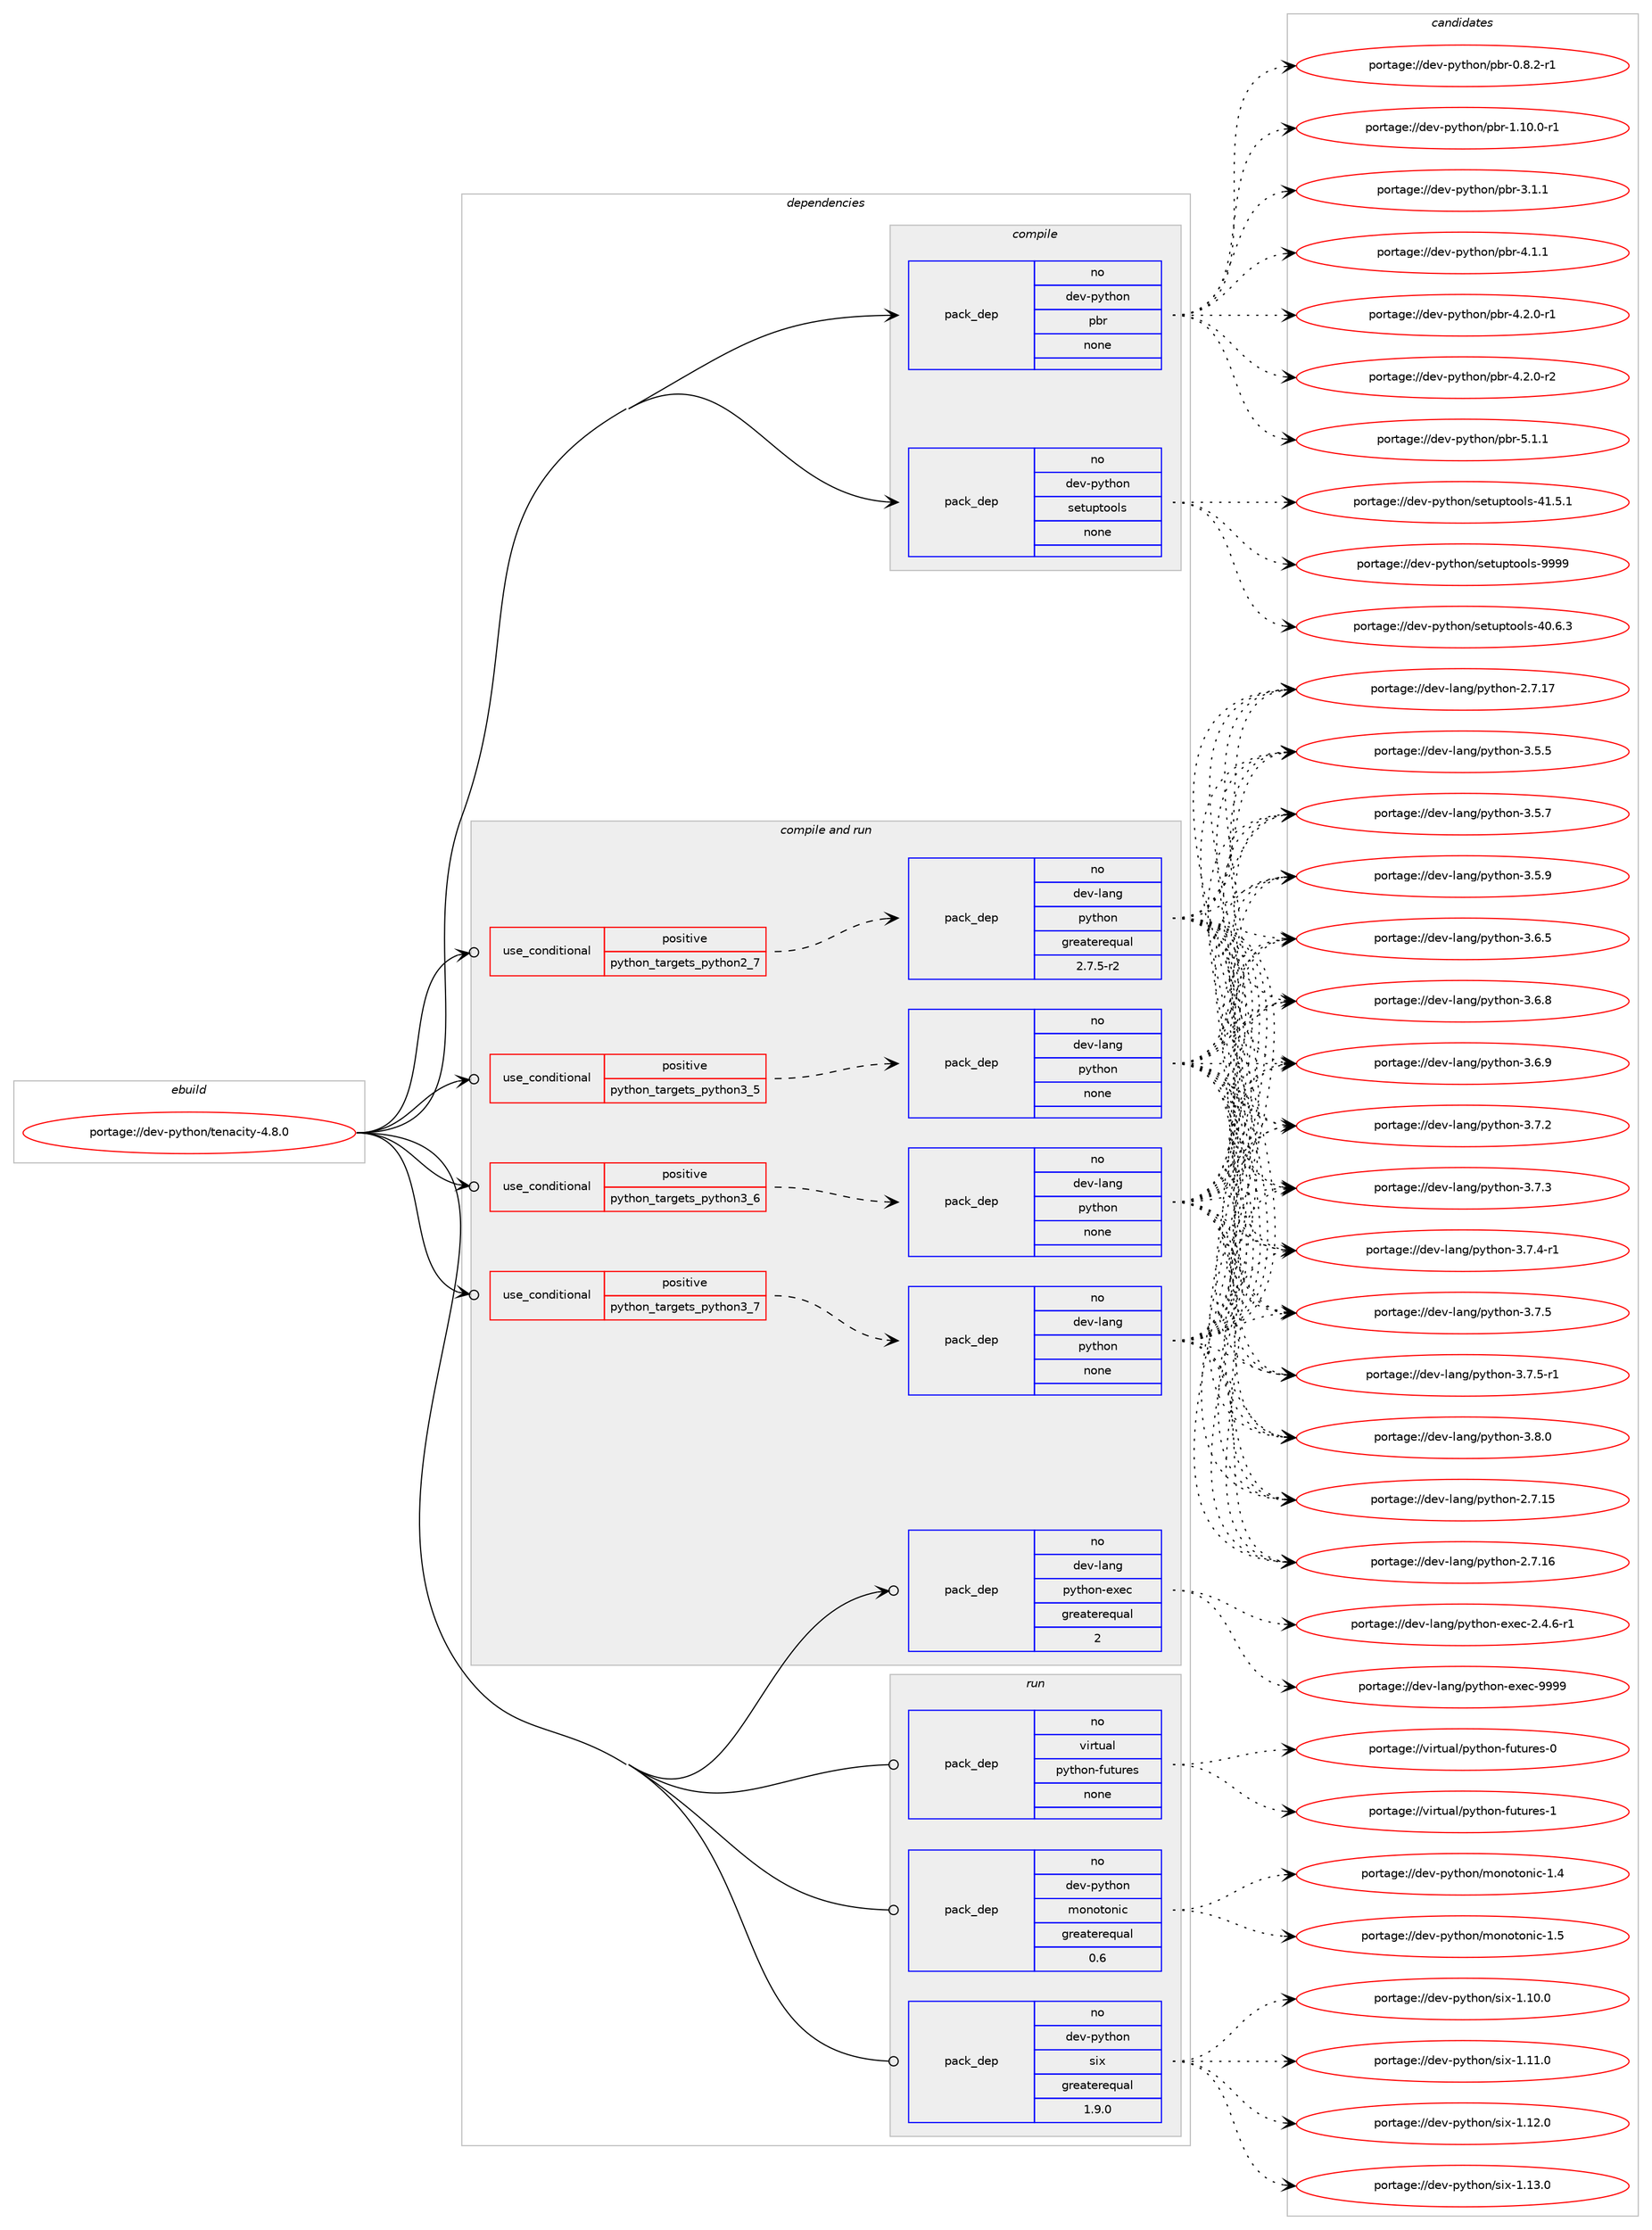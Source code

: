digraph prolog {

# *************
# Graph options
# *************

newrank=true;
concentrate=true;
compound=true;
graph [rankdir=LR,fontname=Helvetica,fontsize=10,ranksep=1.5];#, ranksep=2.5, nodesep=0.2];
edge  [arrowhead=vee];
node  [fontname=Helvetica,fontsize=10];

# **********
# The ebuild
# **********

subgraph cluster_leftcol {
color=gray;
rank=same;
label=<<i>ebuild</i>>;
id [label="portage://dev-python/tenacity-4.8.0", color=red, width=4, href="../dev-python/tenacity-4.8.0.svg"];
}

# ****************
# The dependencies
# ****************

subgraph cluster_midcol {
color=gray;
label=<<i>dependencies</i>>;
subgraph cluster_compile {
fillcolor="#eeeeee";
style=filled;
label=<<i>compile</i>>;
subgraph pack132304 {
dependency175335 [label=<<TABLE BORDER="0" CELLBORDER="1" CELLSPACING="0" CELLPADDING="4" WIDTH="220"><TR><TD ROWSPAN="6" CELLPADDING="30">pack_dep</TD></TR><TR><TD WIDTH="110">no</TD></TR><TR><TD>dev-python</TD></TR><TR><TD>pbr</TD></TR><TR><TD>none</TD></TR><TR><TD></TD></TR></TABLE>>, shape=none, color=blue];
}
id:e -> dependency175335:w [weight=20,style="solid",arrowhead="vee"];
subgraph pack132305 {
dependency175336 [label=<<TABLE BORDER="0" CELLBORDER="1" CELLSPACING="0" CELLPADDING="4" WIDTH="220"><TR><TD ROWSPAN="6" CELLPADDING="30">pack_dep</TD></TR><TR><TD WIDTH="110">no</TD></TR><TR><TD>dev-python</TD></TR><TR><TD>setuptools</TD></TR><TR><TD>none</TD></TR><TR><TD></TD></TR></TABLE>>, shape=none, color=blue];
}
id:e -> dependency175336:w [weight=20,style="solid",arrowhead="vee"];
}
subgraph cluster_compileandrun {
fillcolor="#eeeeee";
style=filled;
label=<<i>compile and run</i>>;
subgraph cond39627 {
dependency175337 [label=<<TABLE BORDER="0" CELLBORDER="1" CELLSPACING="0" CELLPADDING="4"><TR><TD ROWSPAN="3" CELLPADDING="10">use_conditional</TD></TR><TR><TD>positive</TD></TR><TR><TD>python_targets_python2_7</TD></TR></TABLE>>, shape=none, color=red];
subgraph pack132306 {
dependency175338 [label=<<TABLE BORDER="0" CELLBORDER="1" CELLSPACING="0" CELLPADDING="4" WIDTH="220"><TR><TD ROWSPAN="6" CELLPADDING="30">pack_dep</TD></TR><TR><TD WIDTH="110">no</TD></TR><TR><TD>dev-lang</TD></TR><TR><TD>python</TD></TR><TR><TD>greaterequal</TD></TR><TR><TD>2.7.5-r2</TD></TR></TABLE>>, shape=none, color=blue];
}
dependency175337:e -> dependency175338:w [weight=20,style="dashed",arrowhead="vee"];
}
id:e -> dependency175337:w [weight=20,style="solid",arrowhead="odotvee"];
subgraph cond39628 {
dependency175339 [label=<<TABLE BORDER="0" CELLBORDER="1" CELLSPACING="0" CELLPADDING="4"><TR><TD ROWSPAN="3" CELLPADDING="10">use_conditional</TD></TR><TR><TD>positive</TD></TR><TR><TD>python_targets_python3_5</TD></TR></TABLE>>, shape=none, color=red];
subgraph pack132307 {
dependency175340 [label=<<TABLE BORDER="0" CELLBORDER="1" CELLSPACING="0" CELLPADDING="4" WIDTH="220"><TR><TD ROWSPAN="6" CELLPADDING="30">pack_dep</TD></TR><TR><TD WIDTH="110">no</TD></TR><TR><TD>dev-lang</TD></TR><TR><TD>python</TD></TR><TR><TD>none</TD></TR><TR><TD></TD></TR></TABLE>>, shape=none, color=blue];
}
dependency175339:e -> dependency175340:w [weight=20,style="dashed",arrowhead="vee"];
}
id:e -> dependency175339:w [weight=20,style="solid",arrowhead="odotvee"];
subgraph cond39629 {
dependency175341 [label=<<TABLE BORDER="0" CELLBORDER="1" CELLSPACING="0" CELLPADDING="4"><TR><TD ROWSPAN="3" CELLPADDING="10">use_conditional</TD></TR><TR><TD>positive</TD></TR><TR><TD>python_targets_python3_6</TD></TR></TABLE>>, shape=none, color=red];
subgraph pack132308 {
dependency175342 [label=<<TABLE BORDER="0" CELLBORDER="1" CELLSPACING="0" CELLPADDING="4" WIDTH="220"><TR><TD ROWSPAN="6" CELLPADDING="30">pack_dep</TD></TR><TR><TD WIDTH="110">no</TD></TR><TR><TD>dev-lang</TD></TR><TR><TD>python</TD></TR><TR><TD>none</TD></TR><TR><TD></TD></TR></TABLE>>, shape=none, color=blue];
}
dependency175341:e -> dependency175342:w [weight=20,style="dashed",arrowhead="vee"];
}
id:e -> dependency175341:w [weight=20,style="solid",arrowhead="odotvee"];
subgraph cond39630 {
dependency175343 [label=<<TABLE BORDER="0" CELLBORDER="1" CELLSPACING="0" CELLPADDING="4"><TR><TD ROWSPAN="3" CELLPADDING="10">use_conditional</TD></TR><TR><TD>positive</TD></TR><TR><TD>python_targets_python3_7</TD></TR></TABLE>>, shape=none, color=red];
subgraph pack132309 {
dependency175344 [label=<<TABLE BORDER="0" CELLBORDER="1" CELLSPACING="0" CELLPADDING="4" WIDTH="220"><TR><TD ROWSPAN="6" CELLPADDING="30">pack_dep</TD></TR><TR><TD WIDTH="110">no</TD></TR><TR><TD>dev-lang</TD></TR><TR><TD>python</TD></TR><TR><TD>none</TD></TR><TR><TD></TD></TR></TABLE>>, shape=none, color=blue];
}
dependency175343:e -> dependency175344:w [weight=20,style="dashed",arrowhead="vee"];
}
id:e -> dependency175343:w [weight=20,style="solid",arrowhead="odotvee"];
subgraph pack132310 {
dependency175345 [label=<<TABLE BORDER="0" CELLBORDER="1" CELLSPACING="0" CELLPADDING="4" WIDTH="220"><TR><TD ROWSPAN="6" CELLPADDING="30">pack_dep</TD></TR><TR><TD WIDTH="110">no</TD></TR><TR><TD>dev-lang</TD></TR><TR><TD>python-exec</TD></TR><TR><TD>greaterequal</TD></TR><TR><TD>2</TD></TR></TABLE>>, shape=none, color=blue];
}
id:e -> dependency175345:w [weight=20,style="solid",arrowhead="odotvee"];
}
subgraph cluster_run {
fillcolor="#eeeeee";
style=filled;
label=<<i>run</i>>;
subgraph pack132311 {
dependency175346 [label=<<TABLE BORDER="0" CELLBORDER="1" CELLSPACING="0" CELLPADDING="4" WIDTH="220"><TR><TD ROWSPAN="6" CELLPADDING="30">pack_dep</TD></TR><TR><TD WIDTH="110">no</TD></TR><TR><TD>dev-python</TD></TR><TR><TD>monotonic</TD></TR><TR><TD>greaterequal</TD></TR><TR><TD>0.6</TD></TR></TABLE>>, shape=none, color=blue];
}
id:e -> dependency175346:w [weight=20,style="solid",arrowhead="odot"];
subgraph pack132312 {
dependency175347 [label=<<TABLE BORDER="0" CELLBORDER="1" CELLSPACING="0" CELLPADDING="4" WIDTH="220"><TR><TD ROWSPAN="6" CELLPADDING="30">pack_dep</TD></TR><TR><TD WIDTH="110">no</TD></TR><TR><TD>dev-python</TD></TR><TR><TD>six</TD></TR><TR><TD>greaterequal</TD></TR><TR><TD>1.9.0</TD></TR></TABLE>>, shape=none, color=blue];
}
id:e -> dependency175347:w [weight=20,style="solid",arrowhead="odot"];
subgraph pack132313 {
dependency175348 [label=<<TABLE BORDER="0" CELLBORDER="1" CELLSPACING="0" CELLPADDING="4" WIDTH="220"><TR><TD ROWSPAN="6" CELLPADDING="30">pack_dep</TD></TR><TR><TD WIDTH="110">no</TD></TR><TR><TD>virtual</TD></TR><TR><TD>python-futures</TD></TR><TR><TD>none</TD></TR><TR><TD></TD></TR></TABLE>>, shape=none, color=blue];
}
id:e -> dependency175348:w [weight=20,style="solid",arrowhead="odot"];
}
}

# **************
# The candidates
# **************

subgraph cluster_choices {
rank=same;
color=gray;
label=<<i>candidates</i>>;

subgraph choice132304 {
color=black;
nodesep=1;
choiceportage1001011184511212111610411111047112981144548465646504511449 [label="portage://dev-python/pbr-0.8.2-r1", color=red, width=4,href="../dev-python/pbr-0.8.2-r1.svg"];
choiceportage100101118451121211161041111104711298114454946494846484511449 [label="portage://dev-python/pbr-1.10.0-r1", color=red, width=4,href="../dev-python/pbr-1.10.0-r1.svg"];
choiceportage100101118451121211161041111104711298114455146494649 [label="portage://dev-python/pbr-3.1.1", color=red, width=4,href="../dev-python/pbr-3.1.1.svg"];
choiceportage100101118451121211161041111104711298114455246494649 [label="portage://dev-python/pbr-4.1.1", color=red, width=4,href="../dev-python/pbr-4.1.1.svg"];
choiceportage1001011184511212111610411111047112981144552465046484511449 [label="portage://dev-python/pbr-4.2.0-r1", color=red, width=4,href="../dev-python/pbr-4.2.0-r1.svg"];
choiceportage1001011184511212111610411111047112981144552465046484511450 [label="portage://dev-python/pbr-4.2.0-r2", color=red, width=4,href="../dev-python/pbr-4.2.0-r2.svg"];
choiceportage100101118451121211161041111104711298114455346494649 [label="portage://dev-python/pbr-5.1.1", color=red, width=4,href="../dev-python/pbr-5.1.1.svg"];
dependency175335:e -> choiceportage1001011184511212111610411111047112981144548465646504511449:w [style=dotted,weight="100"];
dependency175335:e -> choiceportage100101118451121211161041111104711298114454946494846484511449:w [style=dotted,weight="100"];
dependency175335:e -> choiceportage100101118451121211161041111104711298114455146494649:w [style=dotted,weight="100"];
dependency175335:e -> choiceportage100101118451121211161041111104711298114455246494649:w [style=dotted,weight="100"];
dependency175335:e -> choiceportage1001011184511212111610411111047112981144552465046484511449:w [style=dotted,weight="100"];
dependency175335:e -> choiceportage1001011184511212111610411111047112981144552465046484511450:w [style=dotted,weight="100"];
dependency175335:e -> choiceportage100101118451121211161041111104711298114455346494649:w [style=dotted,weight="100"];
}
subgraph choice132305 {
color=black;
nodesep=1;
choiceportage100101118451121211161041111104711510111611711211611111110811545524846544651 [label="portage://dev-python/setuptools-40.6.3", color=red, width=4,href="../dev-python/setuptools-40.6.3.svg"];
choiceportage100101118451121211161041111104711510111611711211611111110811545524946534649 [label="portage://dev-python/setuptools-41.5.1", color=red, width=4,href="../dev-python/setuptools-41.5.1.svg"];
choiceportage10010111845112121116104111110471151011161171121161111111081154557575757 [label="portage://dev-python/setuptools-9999", color=red, width=4,href="../dev-python/setuptools-9999.svg"];
dependency175336:e -> choiceportage100101118451121211161041111104711510111611711211611111110811545524846544651:w [style=dotted,weight="100"];
dependency175336:e -> choiceportage100101118451121211161041111104711510111611711211611111110811545524946534649:w [style=dotted,weight="100"];
dependency175336:e -> choiceportage10010111845112121116104111110471151011161171121161111111081154557575757:w [style=dotted,weight="100"];
}
subgraph choice132306 {
color=black;
nodesep=1;
choiceportage10010111845108971101034711212111610411111045504655464953 [label="portage://dev-lang/python-2.7.15", color=red, width=4,href="../dev-lang/python-2.7.15.svg"];
choiceportage10010111845108971101034711212111610411111045504655464954 [label="portage://dev-lang/python-2.7.16", color=red, width=4,href="../dev-lang/python-2.7.16.svg"];
choiceportage10010111845108971101034711212111610411111045504655464955 [label="portage://dev-lang/python-2.7.17", color=red, width=4,href="../dev-lang/python-2.7.17.svg"];
choiceportage100101118451089711010347112121116104111110455146534653 [label="portage://dev-lang/python-3.5.5", color=red, width=4,href="../dev-lang/python-3.5.5.svg"];
choiceportage100101118451089711010347112121116104111110455146534655 [label="portage://dev-lang/python-3.5.7", color=red, width=4,href="../dev-lang/python-3.5.7.svg"];
choiceportage100101118451089711010347112121116104111110455146534657 [label="portage://dev-lang/python-3.5.9", color=red, width=4,href="../dev-lang/python-3.5.9.svg"];
choiceportage100101118451089711010347112121116104111110455146544653 [label="portage://dev-lang/python-3.6.5", color=red, width=4,href="../dev-lang/python-3.6.5.svg"];
choiceportage100101118451089711010347112121116104111110455146544656 [label="portage://dev-lang/python-3.6.8", color=red, width=4,href="../dev-lang/python-3.6.8.svg"];
choiceportage100101118451089711010347112121116104111110455146544657 [label="portage://dev-lang/python-3.6.9", color=red, width=4,href="../dev-lang/python-3.6.9.svg"];
choiceportage100101118451089711010347112121116104111110455146554650 [label="portage://dev-lang/python-3.7.2", color=red, width=4,href="../dev-lang/python-3.7.2.svg"];
choiceportage100101118451089711010347112121116104111110455146554651 [label="portage://dev-lang/python-3.7.3", color=red, width=4,href="../dev-lang/python-3.7.3.svg"];
choiceportage1001011184510897110103471121211161041111104551465546524511449 [label="portage://dev-lang/python-3.7.4-r1", color=red, width=4,href="../dev-lang/python-3.7.4-r1.svg"];
choiceportage100101118451089711010347112121116104111110455146554653 [label="portage://dev-lang/python-3.7.5", color=red, width=4,href="../dev-lang/python-3.7.5.svg"];
choiceportage1001011184510897110103471121211161041111104551465546534511449 [label="portage://dev-lang/python-3.7.5-r1", color=red, width=4,href="../dev-lang/python-3.7.5-r1.svg"];
choiceportage100101118451089711010347112121116104111110455146564648 [label="portage://dev-lang/python-3.8.0", color=red, width=4,href="../dev-lang/python-3.8.0.svg"];
dependency175338:e -> choiceportage10010111845108971101034711212111610411111045504655464953:w [style=dotted,weight="100"];
dependency175338:e -> choiceportage10010111845108971101034711212111610411111045504655464954:w [style=dotted,weight="100"];
dependency175338:e -> choiceportage10010111845108971101034711212111610411111045504655464955:w [style=dotted,weight="100"];
dependency175338:e -> choiceportage100101118451089711010347112121116104111110455146534653:w [style=dotted,weight="100"];
dependency175338:e -> choiceportage100101118451089711010347112121116104111110455146534655:w [style=dotted,weight="100"];
dependency175338:e -> choiceportage100101118451089711010347112121116104111110455146534657:w [style=dotted,weight="100"];
dependency175338:e -> choiceportage100101118451089711010347112121116104111110455146544653:w [style=dotted,weight="100"];
dependency175338:e -> choiceportage100101118451089711010347112121116104111110455146544656:w [style=dotted,weight="100"];
dependency175338:e -> choiceportage100101118451089711010347112121116104111110455146544657:w [style=dotted,weight="100"];
dependency175338:e -> choiceportage100101118451089711010347112121116104111110455146554650:w [style=dotted,weight="100"];
dependency175338:e -> choiceportage100101118451089711010347112121116104111110455146554651:w [style=dotted,weight="100"];
dependency175338:e -> choiceportage1001011184510897110103471121211161041111104551465546524511449:w [style=dotted,weight="100"];
dependency175338:e -> choiceportage100101118451089711010347112121116104111110455146554653:w [style=dotted,weight="100"];
dependency175338:e -> choiceportage1001011184510897110103471121211161041111104551465546534511449:w [style=dotted,weight="100"];
dependency175338:e -> choiceportage100101118451089711010347112121116104111110455146564648:w [style=dotted,weight="100"];
}
subgraph choice132307 {
color=black;
nodesep=1;
choiceportage10010111845108971101034711212111610411111045504655464953 [label="portage://dev-lang/python-2.7.15", color=red, width=4,href="../dev-lang/python-2.7.15.svg"];
choiceportage10010111845108971101034711212111610411111045504655464954 [label="portage://dev-lang/python-2.7.16", color=red, width=4,href="../dev-lang/python-2.7.16.svg"];
choiceportage10010111845108971101034711212111610411111045504655464955 [label="portage://dev-lang/python-2.7.17", color=red, width=4,href="../dev-lang/python-2.7.17.svg"];
choiceportage100101118451089711010347112121116104111110455146534653 [label="portage://dev-lang/python-3.5.5", color=red, width=4,href="../dev-lang/python-3.5.5.svg"];
choiceportage100101118451089711010347112121116104111110455146534655 [label="portage://dev-lang/python-3.5.7", color=red, width=4,href="../dev-lang/python-3.5.7.svg"];
choiceportage100101118451089711010347112121116104111110455146534657 [label="portage://dev-lang/python-3.5.9", color=red, width=4,href="../dev-lang/python-3.5.9.svg"];
choiceportage100101118451089711010347112121116104111110455146544653 [label="portage://dev-lang/python-3.6.5", color=red, width=4,href="../dev-lang/python-3.6.5.svg"];
choiceportage100101118451089711010347112121116104111110455146544656 [label="portage://dev-lang/python-3.6.8", color=red, width=4,href="../dev-lang/python-3.6.8.svg"];
choiceportage100101118451089711010347112121116104111110455146544657 [label="portage://dev-lang/python-3.6.9", color=red, width=4,href="../dev-lang/python-3.6.9.svg"];
choiceportage100101118451089711010347112121116104111110455146554650 [label="portage://dev-lang/python-3.7.2", color=red, width=4,href="../dev-lang/python-3.7.2.svg"];
choiceportage100101118451089711010347112121116104111110455146554651 [label="portage://dev-lang/python-3.7.3", color=red, width=4,href="../dev-lang/python-3.7.3.svg"];
choiceportage1001011184510897110103471121211161041111104551465546524511449 [label="portage://dev-lang/python-3.7.4-r1", color=red, width=4,href="../dev-lang/python-3.7.4-r1.svg"];
choiceportage100101118451089711010347112121116104111110455146554653 [label="portage://dev-lang/python-3.7.5", color=red, width=4,href="../dev-lang/python-3.7.5.svg"];
choiceportage1001011184510897110103471121211161041111104551465546534511449 [label="portage://dev-lang/python-3.7.5-r1", color=red, width=4,href="../dev-lang/python-3.7.5-r1.svg"];
choiceportage100101118451089711010347112121116104111110455146564648 [label="portage://dev-lang/python-3.8.0", color=red, width=4,href="../dev-lang/python-3.8.0.svg"];
dependency175340:e -> choiceportage10010111845108971101034711212111610411111045504655464953:w [style=dotted,weight="100"];
dependency175340:e -> choiceportage10010111845108971101034711212111610411111045504655464954:w [style=dotted,weight="100"];
dependency175340:e -> choiceportage10010111845108971101034711212111610411111045504655464955:w [style=dotted,weight="100"];
dependency175340:e -> choiceportage100101118451089711010347112121116104111110455146534653:w [style=dotted,weight="100"];
dependency175340:e -> choiceportage100101118451089711010347112121116104111110455146534655:w [style=dotted,weight="100"];
dependency175340:e -> choiceportage100101118451089711010347112121116104111110455146534657:w [style=dotted,weight="100"];
dependency175340:e -> choiceportage100101118451089711010347112121116104111110455146544653:w [style=dotted,weight="100"];
dependency175340:e -> choiceportage100101118451089711010347112121116104111110455146544656:w [style=dotted,weight="100"];
dependency175340:e -> choiceportage100101118451089711010347112121116104111110455146544657:w [style=dotted,weight="100"];
dependency175340:e -> choiceportage100101118451089711010347112121116104111110455146554650:w [style=dotted,weight="100"];
dependency175340:e -> choiceportage100101118451089711010347112121116104111110455146554651:w [style=dotted,weight="100"];
dependency175340:e -> choiceportage1001011184510897110103471121211161041111104551465546524511449:w [style=dotted,weight="100"];
dependency175340:e -> choiceportage100101118451089711010347112121116104111110455146554653:w [style=dotted,weight="100"];
dependency175340:e -> choiceportage1001011184510897110103471121211161041111104551465546534511449:w [style=dotted,weight="100"];
dependency175340:e -> choiceportage100101118451089711010347112121116104111110455146564648:w [style=dotted,weight="100"];
}
subgraph choice132308 {
color=black;
nodesep=1;
choiceportage10010111845108971101034711212111610411111045504655464953 [label="portage://dev-lang/python-2.7.15", color=red, width=4,href="../dev-lang/python-2.7.15.svg"];
choiceportage10010111845108971101034711212111610411111045504655464954 [label="portage://dev-lang/python-2.7.16", color=red, width=4,href="../dev-lang/python-2.7.16.svg"];
choiceportage10010111845108971101034711212111610411111045504655464955 [label="portage://dev-lang/python-2.7.17", color=red, width=4,href="../dev-lang/python-2.7.17.svg"];
choiceportage100101118451089711010347112121116104111110455146534653 [label="portage://dev-lang/python-3.5.5", color=red, width=4,href="../dev-lang/python-3.5.5.svg"];
choiceportage100101118451089711010347112121116104111110455146534655 [label="portage://dev-lang/python-3.5.7", color=red, width=4,href="../dev-lang/python-3.5.7.svg"];
choiceportage100101118451089711010347112121116104111110455146534657 [label="portage://dev-lang/python-3.5.9", color=red, width=4,href="../dev-lang/python-3.5.9.svg"];
choiceportage100101118451089711010347112121116104111110455146544653 [label="portage://dev-lang/python-3.6.5", color=red, width=4,href="../dev-lang/python-3.6.5.svg"];
choiceportage100101118451089711010347112121116104111110455146544656 [label="portage://dev-lang/python-3.6.8", color=red, width=4,href="../dev-lang/python-3.6.8.svg"];
choiceportage100101118451089711010347112121116104111110455146544657 [label="portage://dev-lang/python-3.6.9", color=red, width=4,href="../dev-lang/python-3.6.9.svg"];
choiceportage100101118451089711010347112121116104111110455146554650 [label="portage://dev-lang/python-3.7.2", color=red, width=4,href="../dev-lang/python-3.7.2.svg"];
choiceportage100101118451089711010347112121116104111110455146554651 [label="portage://dev-lang/python-3.7.3", color=red, width=4,href="../dev-lang/python-3.7.3.svg"];
choiceportage1001011184510897110103471121211161041111104551465546524511449 [label="portage://dev-lang/python-3.7.4-r1", color=red, width=4,href="../dev-lang/python-3.7.4-r1.svg"];
choiceportage100101118451089711010347112121116104111110455146554653 [label="portage://dev-lang/python-3.7.5", color=red, width=4,href="../dev-lang/python-3.7.5.svg"];
choiceportage1001011184510897110103471121211161041111104551465546534511449 [label="portage://dev-lang/python-3.7.5-r1", color=red, width=4,href="../dev-lang/python-3.7.5-r1.svg"];
choiceportage100101118451089711010347112121116104111110455146564648 [label="portage://dev-lang/python-3.8.0", color=red, width=4,href="../dev-lang/python-3.8.0.svg"];
dependency175342:e -> choiceportage10010111845108971101034711212111610411111045504655464953:w [style=dotted,weight="100"];
dependency175342:e -> choiceportage10010111845108971101034711212111610411111045504655464954:w [style=dotted,weight="100"];
dependency175342:e -> choiceportage10010111845108971101034711212111610411111045504655464955:w [style=dotted,weight="100"];
dependency175342:e -> choiceportage100101118451089711010347112121116104111110455146534653:w [style=dotted,weight="100"];
dependency175342:e -> choiceportage100101118451089711010347112121116104111110455146534655:w [style=dotted,weight="100"];
dependency175342:e -> choiceportage100101118451089711010347112121116104111110455146534657:w [style=dotted,weight="100"];
dependency175342:e -> choiceportage100101118451089711010347112121116104111110455146544653:w [style=dotted,weight="100"];
dependency175342:e -> choiceportage100101118451089711010347112121116104111110455146544656:w [style=dotted,weight="100"];
dependency175342:e -> choiceportage100101118451089711010347112121116104111110455146544657:w [style=dotted,weight="100"];
dependency175342:e -> choiceportage100101118451089711010347112121116104111110455146554650:w [style=dotted,weight="100"];
dependency175342:e -> choiceportage100101118451089711010347112121116104111110455146554651:w [style=dotted,weight="100"];
dependency175342:e -> choiceportage1001011184510897110103471121211161041111104551465546524511449:w [style=dotted,weight="100"];
dependency175342:e -> choiceportage100101118451089711010347112121116104111110455146554653:w [style=dotted,weight="100"];
dependency175342:e -> choiceportage1001011184510897110103471121211161041111104551465546534511449:w [style=dotted,weight="100"];
dependency175342:e -> choiceportage100101118451089711010347112121116104111110455146564648:w [style=dotted,weight="100"];
}
subgraph choice132309 {
color=black;
nodesep=1;
choiceportage10010111845108971101034711212111610411111045504655464953 [label="portage://dev-lang/python-2.7.15", color=red, width=4,href="../dev-lang/python-2.7.15.svg"];
choiceportage10010111845108971101034711212111610411111045504655464954 [label="portage://dev-lang/python-2.7.16", color=red, width=4,href="../dev-lang/python-2.7.16.svg"];
choiceportage10010111845108971101034711212111610411111045504655464955 [label="portage://dev-lang/python-2.7.17", color=red, width=4,href="../dev-lang/python-2.7.17.svg"];
choiceportage100101118451089711010347112121116104111110455146534653 [label="portage://dev-lang/python-3.5.5", color=red, width=4,href="../dev-lang/python-3.5.5.svg"];
choiceportage100101118451089711010347112121116104111110455146534655 [label="portage://dev-lang/python-3.5.7", color=red, width=4,href="../dev-lang/python-3.5.7.svg"];
choiceportage100101118451089711010347112121116104111110455146534657 [label="portage://dev-lang/python-3.5.9", color=red, width=4,href="../dev-lang/python-3.5.9.svg"];
choiceportage100101118451089711010347112121116104111110455146544653 [label="portage://dev-lang/python-3.6.5", color=red, width=4,href="../dev-lang/python-3.6.5.svg"];
choiceportage100101118451089711010347112121116104111110455146544656 [label="portage://dev-lang/python-3.6.8", color=red, width=4,href="../dev-lang/python-3.6.8.svg"];
choiceportage100101118451089711010347112121116104111110455146544657 [label="portage://dev-lang/python-3.6.9", color=red, width=4,href="../dev-lang/python-3.6.9.svg"];
choiceportage100101118451089711010347112121116104111110455146554650 [label="portage://dev-lang/python-3.7.2", color=red, width=4,href="../dev-lang/python-3.7.2.svg"];
choiceportage100101118451089711010347112121116104111110455146554651 [label="portage://dev-lang/python-3.7.3", color=red, width=4,href="../dev-lang/python-3.7.3.svg"];
choiceportage1001011184510897110103471121211161041111104551465546524511449 [label="portage://dev-lang/python-3.7.4-r1", color=red, width=4,href="../dev-lang/python-3.7.4-r1.svg"];
choiceportage100101118451089711010347112121116104111110455146554653 [label="portage://dev-lang/python-3.7.5", color=red, width=4,href="../dev-lang/python-3.7.5.svg"];
choiceportage1001011184510897110103471121211161041111104551465546534511449 [label="portage://dev-lang/python-3.7.5-r1", color=red, width=4,href="../dev-lang/python-3.7.5-r1.svg"];
choiceportage100101118451089711010347112121116104111110455146564648 [label="portage://dev-lang/python-3.8.0", color=red, width=4,href="../dev-lang/python-3.8.0.svg"];
dependency175344:e -> choiceportage10010111845108971101034711212111610411111045504655464953:w [style=dotted,weight="100"];
dependency175344:e -> choiceportage10010111845108971101034711212111610411111045504655464954:w [style=dotted,weight="100"];
dependency175344:e -> choiceportage10010111845108971101034711212111610411111045504655464955:w [style=dotted,weight="100"];
dependency175344:e -> choiceportage100101118451089711010347112121116104111110455146534653:w [style=dotted,weight="100"];
dependency175344:e -> choiceportage100101118451089711010347112121116104111110455146534655:w [style=dotted,weight="100"];
dependency175344:e -> choiceportage100101118451089711010347112121116104111110455146534657:w [style=dotted,weight="100"];
dependency175344:e -> choiceportage100101118451089711010347112121116104111110455146544653:w [style=dotted,weight="100"];
dependency175344:e -> choiceportage100101118451089711010347112121116104111110455146544656:w [style=dotted,weight="100"];
dependency175344:e -> choiceportage100101118451089711010347112121116104111110455146544657:w [style=dotted,weight="100"];
dependency175344:e -> choiceportage100101118451089711010347112121116104111110455146554650:w [style=dotted,weight="100"];
dependency175344:e -> choiceportage100101118451089711010347112121116104111110455146554651:w [style=dotted,weight="100"];
dependency175344:e -> choiceportage1001011184510897110103471121211161041111104551465546524511449:w [style=dotted,weight="100"];
dependency175344:e -> choiceportage100101118451089711010347112121116104111110455146554653:w [style=dotted,weight="100"];
dependency175344:e -> choiceportage1001011184510897110103471121211161041111104551465546534511449:w [style=dotted,weight="100"];
dependency175344:e -> choiceportage100101118451089711010347112121116104111110455146564648:w [style=dotted,weight="100"];
}
subgraph choice132310 {
color=black;
nodesep=1;
choiceportage10010111845108971101034711212111610411111045101120101994550465246544511449 [label="portage://dev-lang/python-exec-2.4.6-r1", color=red, width=4,href="../dev-lang/python-exec-2.4.6-r1.svg"];
choiceportage10010111845108971101034711212111610411111045101120101994557575757 [label="portage://dev-lang/python-exec-9999", color=red, width=4,href="../dev-lang/python-exec-9999.svg"];
dependency175345:e -> choiceportage10010111845108971101034711212111610411111045101120101994550465246544511449:w [style=dotted,weight="100"];
dependency175345:e -> choiceportage10010111845108971101034711212111610411111045101120101994557575757:w [style=dotted,weight="100"];
}
subgraph choice132311 {
color=black;
nodesep=1;
choiceportage10010111845112121116104111110471091111101111161111101059945494652 [label="portage://dev-python/monotonic-1.4", color=red, width=4,href="../dev-python/monotonic-1.4.svg"];
choiceportage10010111845112121116104111110471091111101111161111101059945494653 [label="portage://dev-python/monotonic-1.5", color=red, width=4,href="../dev-python/monotonic-1.5.svg"];
dependency175346:e -> choiceportage10010111845112121116104111110471091111101111161111101059945494652:w [style=dotted,weight="100"];
dependency175346:e -> choiceportage10010111845112121116104111110471091111101111161111101059945494653:w [style=dotted,weight="100"];
}
subgraph choice132312 {
color=black;
nodesep=1;
choiceportage100101118451121211161041111104711510512045494649484648 [label="portage://dev-python/six-1.10.0", color=red, width=4,href="../dev-python/six-1.10.0.svg"];
choiceportage100101118451121211161041111104711510512045494649494648 [label="portage://dev-python/six-1.11.0", color=red, width=4,href="../dev-python/six-1.11.0.svg"];
choiceportage100101118451121211161041111104711510512045494649504648 [label="portage://dev-python/six-1.12.0", color=red, width=4,href="../dev-python/six-1.12.0.svg"];
choiceportage100101118451121211161041111104711510512045494649514648 [label="portage://dev-python/six-1.13.0", color=red, width=4,href="../dev-python/six-1.13.0.svg"];
dependency175347:e -> choiceportage100101118451121211161041111104711510512045494649484648:w [style=dotted,weight="100"];
dependency175347:e -> choiceportage100101118451121211161041111104711510512045494649494648:w [style=dotted,weight="100"];
dependency175347:e -> choiceportage100101118451121211161041111104711510512045494649504648:w [style=dotted,weight="100"];
dependency175347:e -> choiceportage100101118451121211161041111104711510512045494649514648:w [style=dotted,weight="100"];
}
subgraph choice132313 {
color=black;
nodesep=1;
choiceportage1181051141161179710847112121116104111110451021171161171141011154548 [label="portage://virtual/python-futures-0", color=red, width=4,href="../virtual/python-futures-0.svg"];
choiceportage1181051141161179710847112121116104111110451021171161171141011154549 [label="portage://virtual/python-futures-1", color=red, width=4,href="../virtual/python-futures-1.svg"];
dependency175348:e -> choiceportage1181051141161179710847112121116104111110451021171161171141011154548:w [style=dotted,weight="100"];
dependency175348:e -> choiceportage1181051141161179710847112121116104111110451021171161171141011154549:w [style=dotted,weight="100"];
}
}

}

